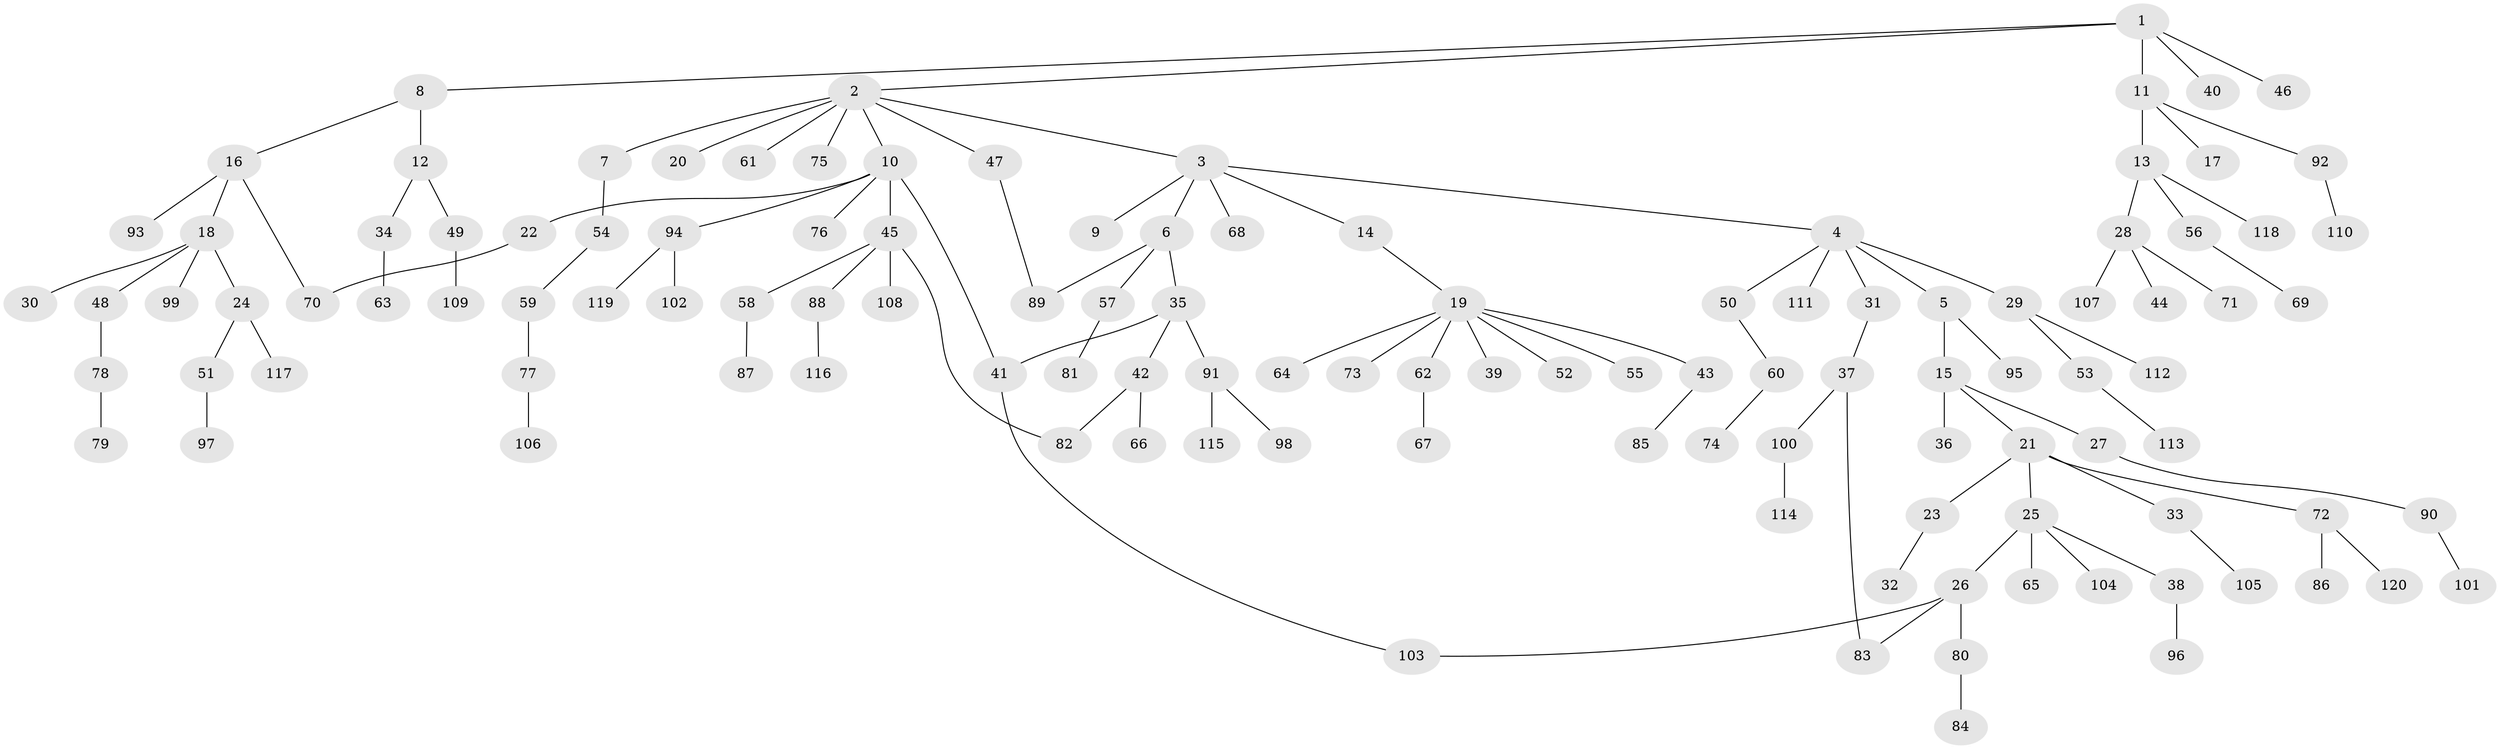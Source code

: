 // Generated by graph-tools (version 1.1) at 2025/10/02/27/25 16:10:51]
// undirected, 120 vertices, 125 edges
graph export_dot {
graph [start="1"]
  node [color=gray90,style=filled];
  1;
  2;
  3;
  4;
  5;
  6;
  7;
  8;
  9;
  10;
  11;
  12;
  13;
  14;
  15;
  16;
  17;
  18;
  19;
  20;
  21;
  22;
  23;
  24;
  25;
  26;
  27;
  28;
  29;
  30;
  31;
  32;
  33;
  34;
  35;
  36;
  37;
  38;
  39;
  40;
  41;
  42;
  43;
  44;
  45;
  46;
  47;
  48;
  49;
  50;
  51;
  52;
  53;
  54;
  55;
  56;
  57;
  58;
  59;
  60;
  61;
  62;
  63;
  64;
  65;
  66;
  67;
  68;
  69;
  70;
  71;
  72;
  73;
  74;
  75;
  76;
  77;
  78;
  79;
  80;
  81;
  82;
  83;
  84;
  85;
  86;
  87;
  88;
  89;
  90;
  91;
  92;
  93;
  94;
  95;
  96;
  97;
  98;
  99;
  100;
  101;
  102;
  103;
  104;
  105;
  106;
  107;
  108;
  109;
  110;
  111;
  112;
  113;
  114;
  115;
  116;
  117;
  118;
  119;
  120;
  1 -- 2;
  1 -- 8;
  1 -- 11;
  1 -- 40;
  1 -- 46;
  2 -- 3;
  2 -- 7;
  2 -- 10;
  2 -- 20;
  2 -- 47;
  2 -- 61;
  2 -- 75;
  3 -- 4;
  3 -- 6;
  3 -- 9;
  3 -- 14;
  3 -- 68;
  4 -- 5;
  4 -- 29;
  4 -- 31;
  4 -- 50;
  4 -- 111;
  5 -- 15;
  5 -- 95;
  6 -- 35;
  6 -- 57;
  6 -- 89;
  7 -- 54;
  8 -- 12;
  8 -- 16;
  10 -- 22;
  10 -- 41;
  10 -- 45;
  10 -- 76;
  10 -- 94;
  11 -- 13;
  11 -- 17;
  11 -- 92;
  12 -- 34;
  12 -- 49;
  13 -- 28;
  13 -- 56;
  13 -- 118;
  14 -- 19;
  15 -- 21;
  15 -- 27;
  15 -- 36;
  16 -- 18;
  16 -- 93;
  16 -- 70;
  18 -- 24;
  18 -- 30;
  18 -- 48;
  18 -- 99;
  19 -- 39;
  19 -- 43;
  19 -- 52;
  19 -- 55;
  19 -- 62;
  19 -- 64;
  19 -- 73;
  21 -- 23;
  21 -- 25;
  21 -- 33;
  21 -- 72;
  22 -- 70;
  23 -- 32;
  24 -- 51;
  24 -- 117;
  25 -- 26;
  25 -- 38;
  25 -- 65;
  25 -- 104;
  26 -- 80;
  26 -- 83;
  26 -- 103;
  27 -- 90;
  28 -- 44;
  28 -- 71;
  28 -- 107;
  29 -- 53;
  29 -- 112;
  31 -- 37;
  33 -- 105;
  34 -- 63;
  35 -- 42;
  35 -- 91;
  35 -- 41;
  37 -- 100;
  37 -- 83;
  38 -- 96;
  41 -- 103;
  42 -- 66;
  42 -- 82;
  43 -- 85;
  45 -- 58;
  45 -- 88;
  45 -- 108;
  45 -- 82;
  47 -- 89;
  48 -- 78;
  49 -- 109;
  50 -- 60;
  51 -- 97;
  53 -- 113;
  54 -- 59;
  56 -- 69;
  57 -- 81;
  58 -- 87;
  59 -- 77;
  60 -- 74;
  62 -- 67;
  72 -- 86;
  72 -- 120;
  77 -- 106;
  78 -- 79;
  80 -- 84;
  88 -- 116;
  90 -- 101;
  91 -- 98;
  91 -- 115;
  92 -- 110;
  94 -- 102;
  94 -- 119;
  100 -- 114;
}
